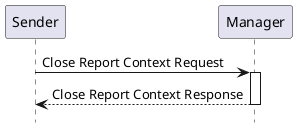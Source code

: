 @startuml

hide footbox

participant "Sender" as Sender
participant "Manager" as Manager

Sender->Manager: Close Report Context Request
activate Manager
Manager-->Sender: Close Report Context Response
deactivate Manager

@enduml